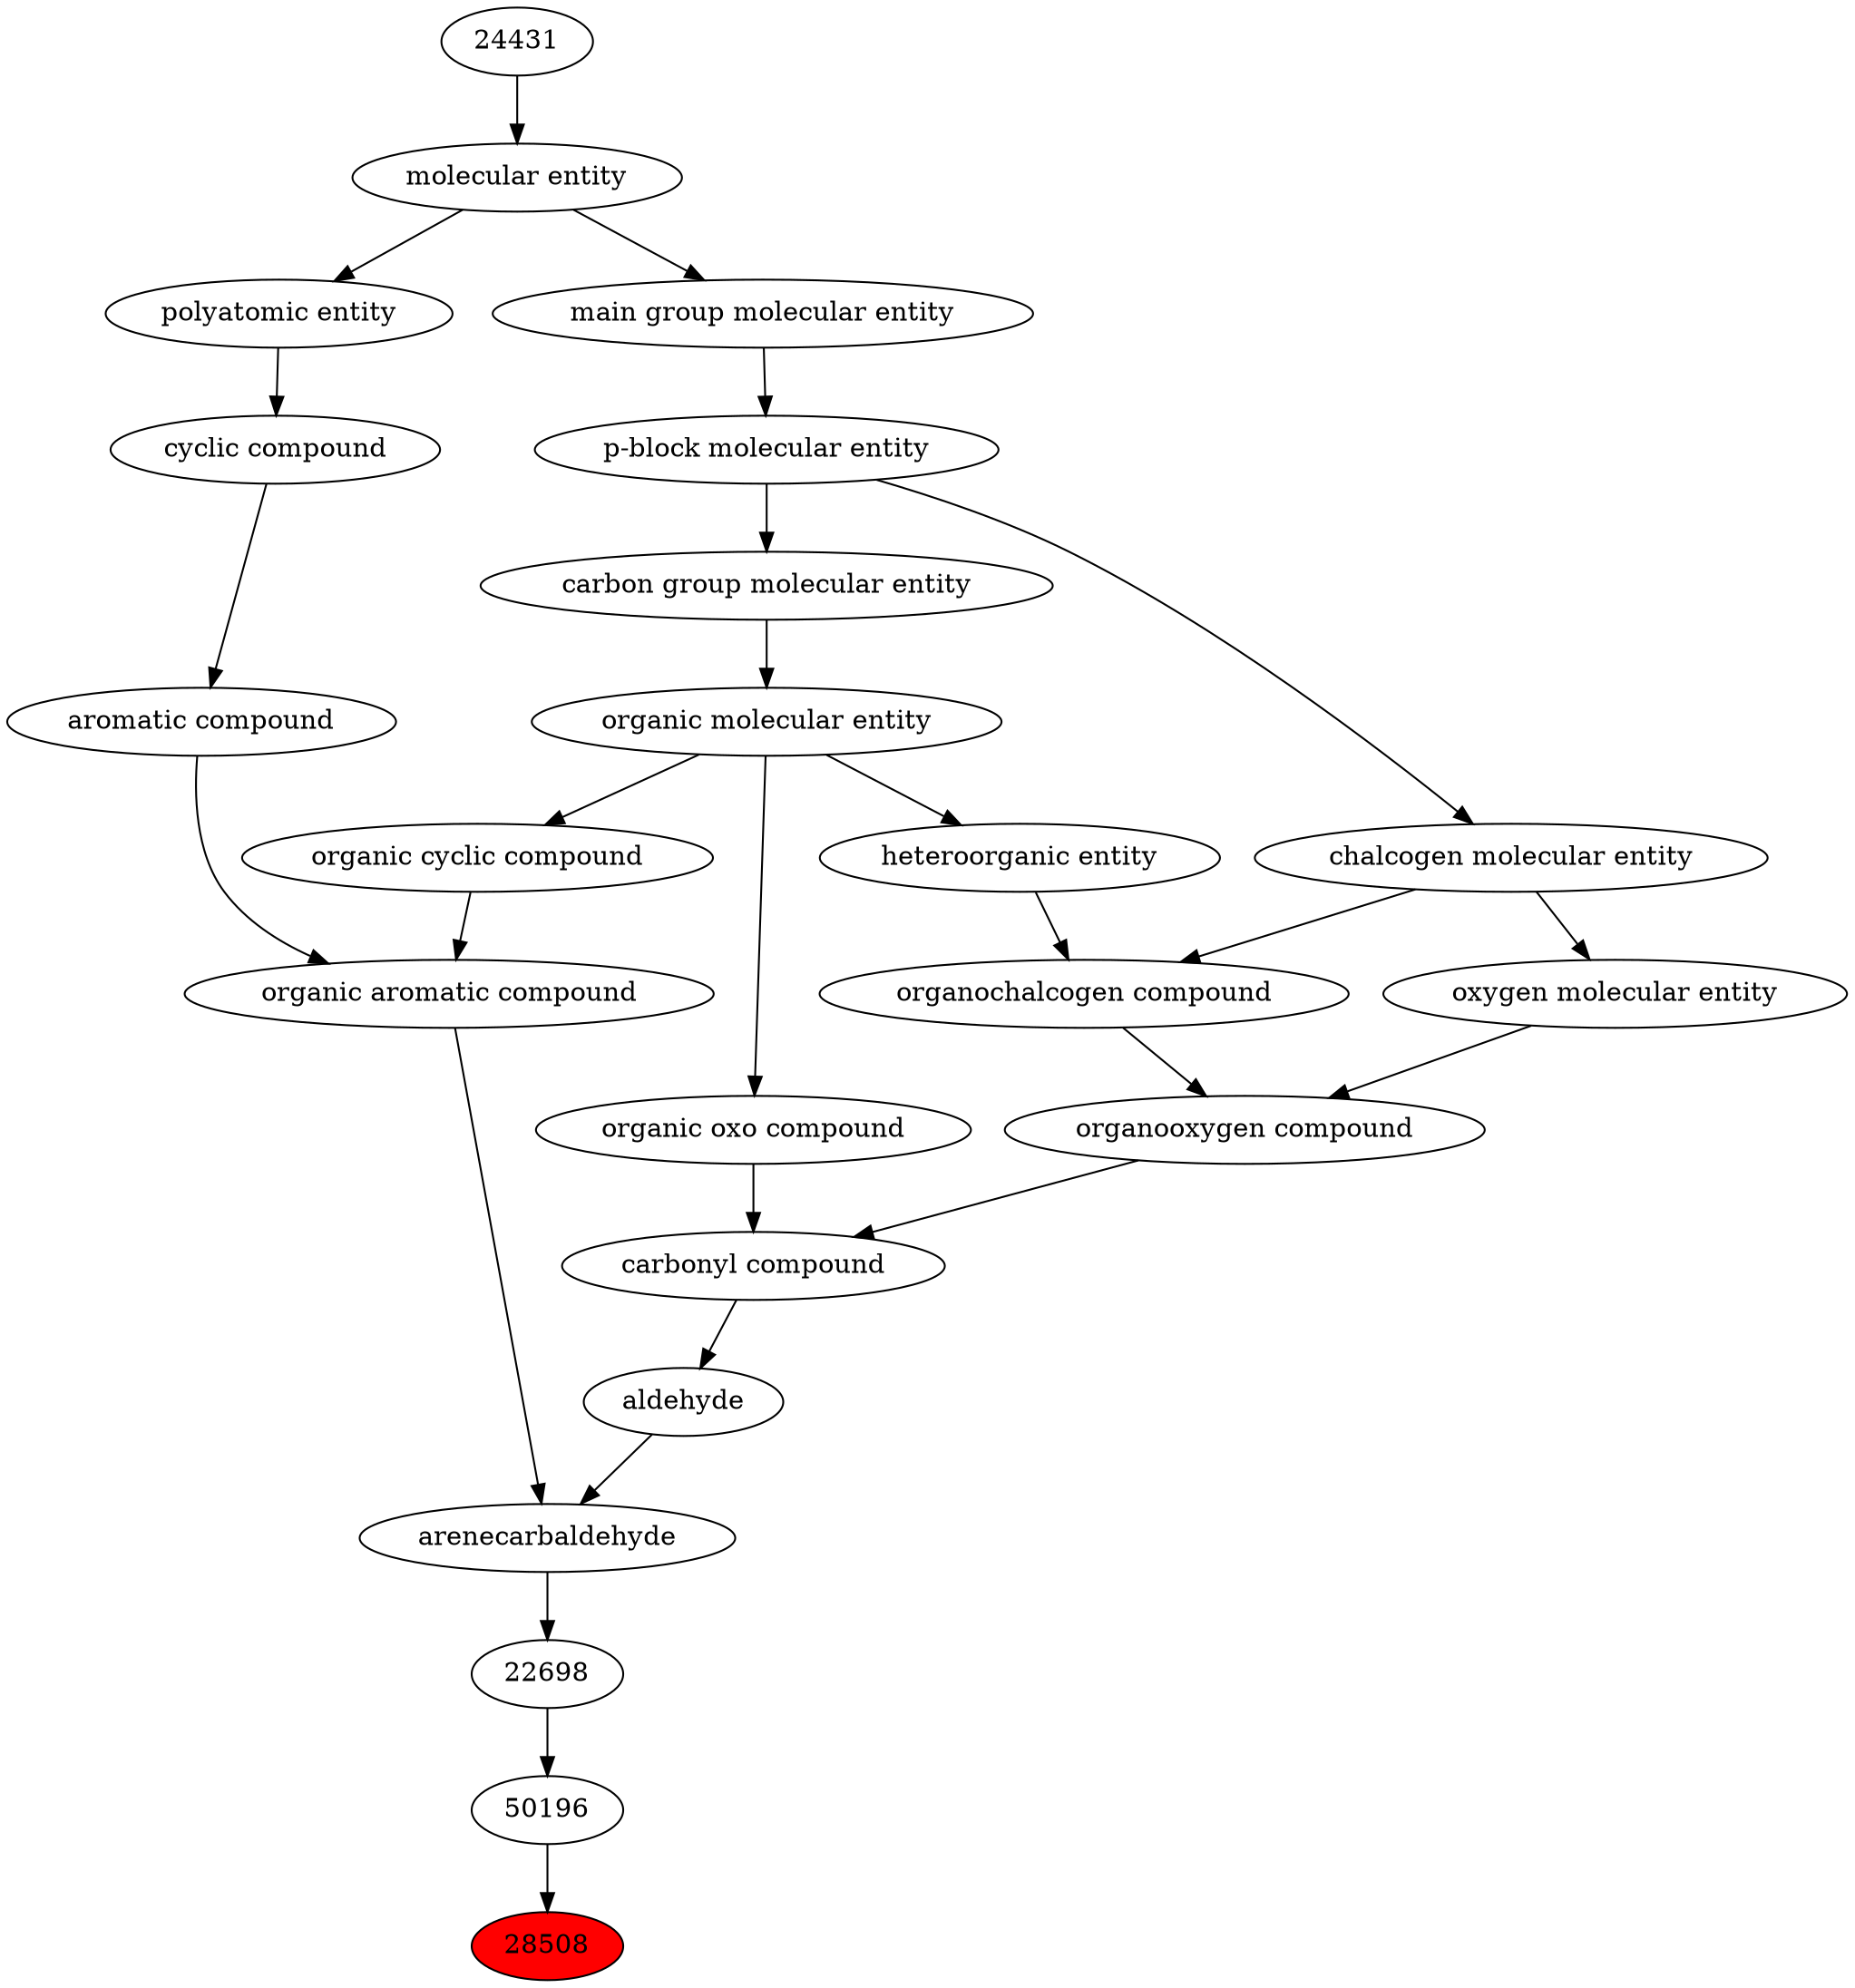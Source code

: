 digraph tree{ 
28508 [label="28508" fillcolor=red style=filled]
50196 -> 28508
50196 [label="50196"]
22698 -> 50196
22698 [label="22698"]
33855 -> 22698
33855 [label="arenecarbaldehyde"]
33659 -> 33855
17478 -> 33855
33659 [label="organic aromatic compound"]
33832 -> 33659
33655 -> 33659
17478 [label="aldehyde"]
36586 -> 17478
33832 [label="organic cyclic compound"]
50860 -> 33832
33655 [label="aromatic compound"]
33595 -> 33655
36586 [label="carbonyl compound"]
36587 -> 36586
36963 -> 36586
50860 [label="organic molecular entity"]
33582 -> 50860
33595 [label="cyclic compound"]
36357 -> 33595
36587 [label="organic oxo compound"]
50860 -> 36587
36963 [label="organooxygen compound"]
36962 -> 36963
25806 -> 36963
33582 [label="carbon group molecular entity"]
33675 -> 33582
36357 [label="polyatomic entity"]
23367 -> 36357
36962 [label="organochalcogen compound"]
33285 -> 36962
33304 -> 36962
25806 [label="oxygen molecular entity"]
33304 -> 25806
33675 [label="p-block molecular entity"]
33579 -> 33675
23367 [label="molecular entity"]
24431 -> 23367
33285 [label="heteroorganic entity"]
50860 -> 33285
33304 [label="chalcogen molecular entity"]
33675 -> 33304
33579 [label="main group molecular entity"]
23367 -> 33579
24431 [label="24431"]
}